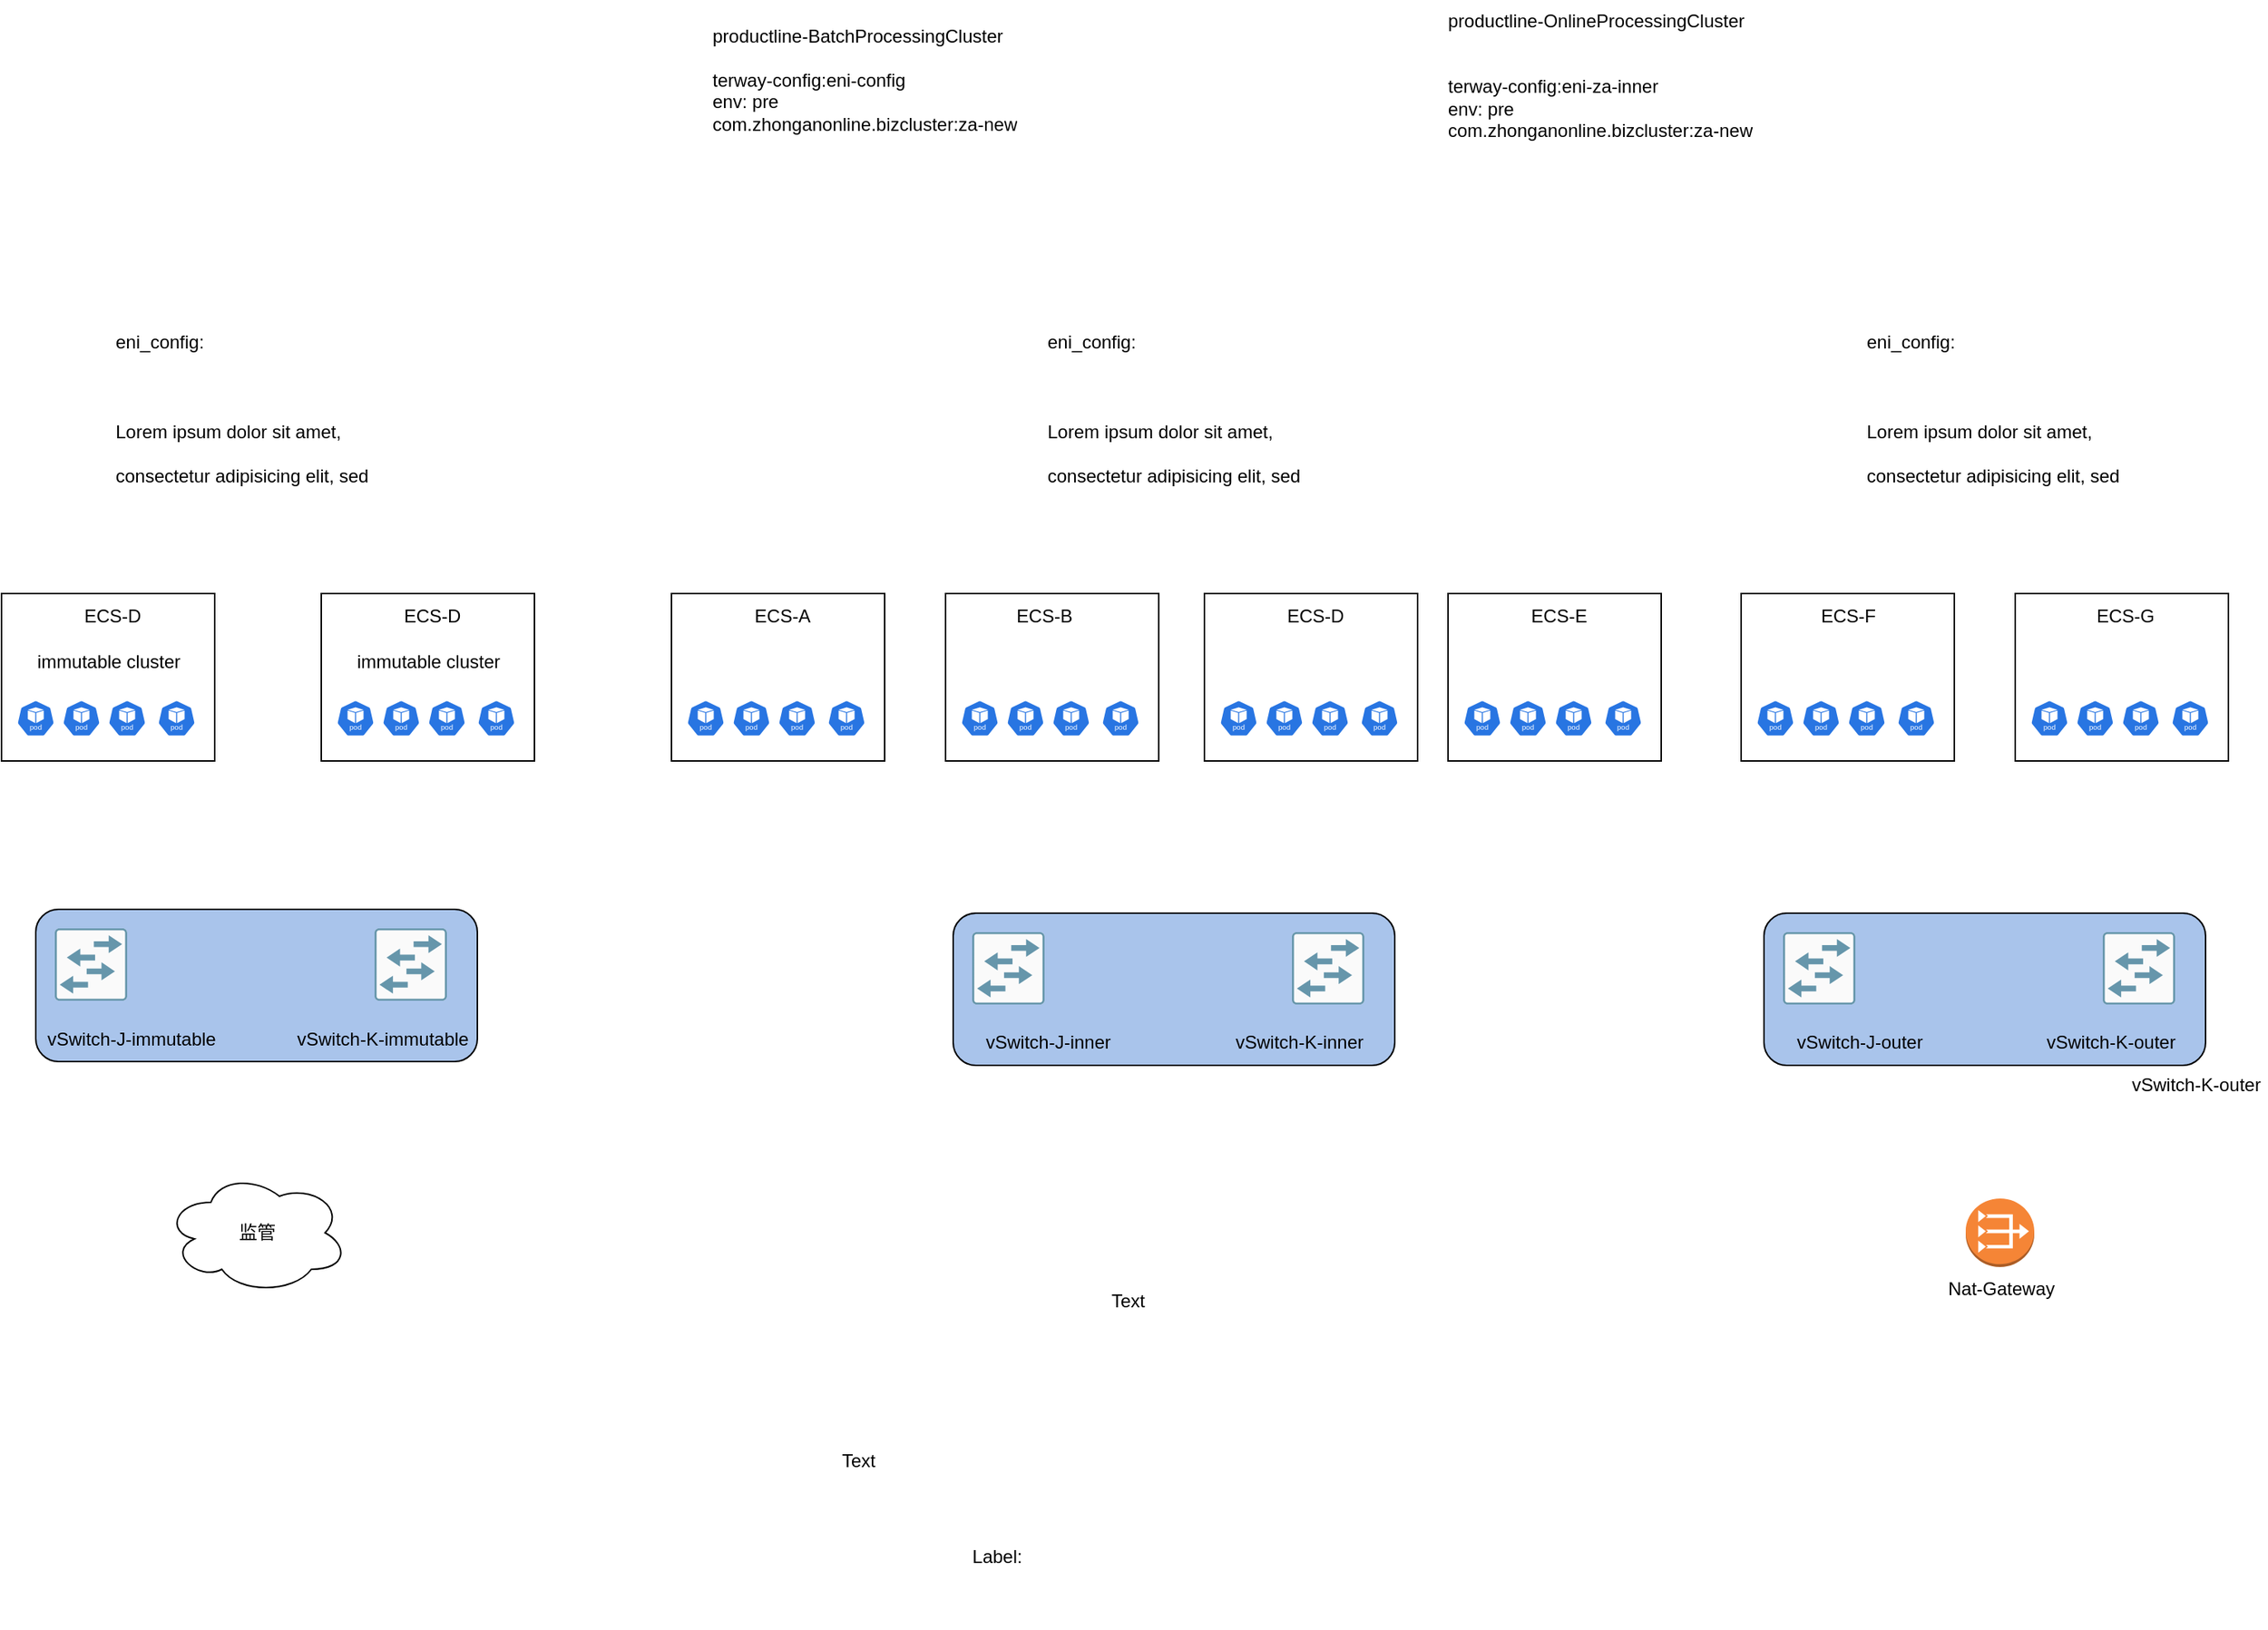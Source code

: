 <mxfile version="25.0.3">
  <diagram name="第 1 页" id="kJxC6Npdhp8nCNM10vmH">
    <mxGraphModel dx="2914" dy="2052" grid="1" gridSize="10" guides="1" tooltips="1" connect="1" arrows="1" fold="1" page="1" pageScale="1" pageWidth="827" pageHeight="1169" math="0" shadow="0">
      <root>
        <mxCell id="0" />
        <mxCell id="1" parent="0" />
        <mxCell id="A1YGVAfJYUu_LtT2yqfL-76" value="" style="rounded=1;whiteSpace=wrap;html=1;fillColor=#A9C4EB;" vertex="1" parent="1">
          <mxGeometry x="-307.5" y="397.5" width="290" height="100" as="geometry" />
        </mxCell>
        <mxCell id="A1YGVAfJYUu_LtT2yqfL-1" value="" style="rounded=0;whiteSpace=wrap;html=1;" vertex="1" parent="1">
          <mxGeometry x="110" y="190" width="140" height="110" as="geometry" />
        </mxCell>
        <mxCell id="A1YGVAfJYUu_LtT2yqfL-10" value="&lt;h1 style=&quot;margin-top: 0px;&quot;&gt;&lt;span style=&quot;font-size: 12px; font-weight: 400;&quot;&gt;eni_config:&lt;/span&gt;&lt;/h1&gt;&lt;div&gt;&lt;span style=&quot;font-size: 12px; font-weight: 400;&quot;&gt;&lt;br&gt;&lt;/span&gt;&lt;/div&gt;&lt;h1 style=&quot;margin-top: 0px;&quot;&gt;&lt;span style=&quot;background-color: initial; font-size: 12px; font-weight: normal;&quot;&gt;Lorem ipsum dolor sit amet, consectetur adipisicing elit, sed do eiusmod tempor incididunt ut labore et dolore magna aliqua.&lt;/span&gt;&lt;/h1&gt;" style="text;html=1;whiteSpace=wrap;overflow=hidden;rounded=0;" vertex="1" parent="1">
          <mxGeometry x="-257.5" width="180" height="120" as="geometry" />
        </mxCell>
        <mxCell id="A1YGVAfJYUu_LtT2yqfL-11" value="&lt;h1 style=&quot;margin-top: 0px;&quot;&gt;&lt;span style=&quot;font-size: 12px; font-weight: 400;&quot;&gt;eni_config:&lt;/span&gt;&lt;/h1&gt;&lt;div&gt;&lt;span style=&quot;font-size: 12px; font-weight: 400;&quot;&gt;&lt;br&gt;&lt;/span&gt;&lt;/div&gt;&lt;h1 style=&quot;margin-top: 0px;&quot;&gt;&lt;span style=&quot;background-color: initial; font-size: 12px; font-weight: normal;&quot;&gt;Lorem ipsum dolor sit amet, consectetur adipisicing elit, sed do eiusmod tempor incididunt ut labore et dolore magna aliqua.&lt;/span&gt;&lt;/h1&gt;" style="text;html=1;whiteSpace=wrap;overflow=hidden;rounded=0;" vertex="1" parent="1">
          <mxGeometry x="355" width="180" height="120" as="geometry" />
        </mxCell>
        <mxCell id="A1YGVAfJYUu_LtT2yqfL-12" value="Nat-Gateway&lt;div&gt;&lt;br&gt;&lt;/div&gt;" style="outlineConnect=0;dashed=0;verticalLabelPosition=bottom;verticalAlign=top;align=center;html=1;shape=mxgraph.aws3.vpc_nat_gateway;fillColor=#F58536;gradientColor=none;" vertex="1" parent="1">
          <mxGeometry x="960" y="587.5" width="45" height="45" as="geometry" />
        </mxCell>
        <mxCell id="A1YGVAfJYUu_LtT2yqfL-13" value="" style="aspect=fixed;sketch=0;html=1;dashed=0;whitespace=wrap;verticalLabelPosition=bottom;verticalAlign=top;fillColor=#2875E2;strokeColor=#ffffff;points=[[0.005,0.63,0],[0.1,0.2,0],[0.9,0.2,0],[0.5,0,0],[0.995,0.63,0],[0.72,0.99,0],[0.5,1,0],[0.28,0.99,0]];shape=mxgraph.kubernetes.icon2;kubernetesLabel=1;prIcon=pod" vertex="1" parent="1">
          <mxGeometry x="120" y="260" width="25" height="24" as="geometry" />
        </mxCell>
        <mxCell id="A1YGVAfJYUu_LtT2yqfL-14" value="" style="aspect=fixed;sketch=0;html=1;dashed=0;whitespace=wrap;verticalLabelPosition=bottom;verticalAlign=top;fillColor=#2875E2;strokeColor=#ffffff;points=[[0.005,0.63,0],[0.1,0.2,0],[0.9,0.2,0],[0.5,0,0],[0.995,0.63,0],[0.72,0.99,0],[0.5,1,0],[0.28,0.99,0]];shape=mxgraph.kubernetes.icon2;kubernetesLabel=1;prIcon=pod" vertex="1" parent="1">
          <mxGeometry x="150" y="260" width="25" height="24" as="geometry" />
        </mxCell>
        <mxCell id="A1YGVAfJYUu_LtT2yqfL-15" value="" style="aspect=fixed;sketch=0;html=1;dashed=0;whitespace=wrap;verticalLabelPosition=bottom;verticalAlign=top;fillColor=#2875E2;strokeColor=#ffffff;points=[[0.005,0.63,0],[0.1,0.2,0],[0.9,0.2,0],[0.5,0,0],[0.995,0.63,0],[0.72,0.99,0],[0.5,1,0],[0.28,0.99,0]];shape=mxgraph.kubernetes.icon2;kubernetesLabel=1;prIcon=pod" vertex="1" parent="1">
          <mxGeometry x="212.5" y="260" width="25" height="24" as="geometry" />
        </mxCell>
        <mxCell id="A1YGVAfJYUu_LtT2yqfL-16" value="" style="aspect=fixed;sketch=0;html=1;dashed=0;whitespace=wrap;verticalLabelPosition=bottom;verticalAlign=top;fillColor=#2875E2;strokeColor=#ffffff;points=[[0.005,0.63,0],[0.1,0.2,0],[0.9,0.2,0],[0.5,0,0],[0.995,0.63,0],[0.72,0.99,0],[0.5,1,0],[0.28,0.99,0]];shape=mxgraph.kubernetes.icon2;kubernetesLabel=1;prIcon=pod" vertex="1" parent="1">
          <mxGeometry x="180" y="260" width="25" height="24" as="geometry" />
        </mxCell>
        <mxCell id="A1YGVAfJYUu_LtT2yqfL-19" value="" style="rounded=0;whiteSpace=wrap;html=1;" vertex="1" parent="1">
          <mxGeometry x="290" y="190" width="140" height="110" as="geometry" />
        </mxCell>
        <mxCell id="A1YGVAfJYUu_LtT2yqfL-20" value="" style="aspect=fixed;sketch=0;html=1;dashed=0;whitespace=wrap;verticalLabelPosition=bottom;verticalAlign=top;fillColor=#2875E2;strokeColor=#ffffff;points=[[0.005,0.63,0],[0.1,0.2,0],[0.9,0.2,0],[0.5,0,0],[0.995,0.63,0],[0.72,0.99,0],[0.5,1,0],[0.28,0.99,0]];shape=mxgraph.kubernetes.icon2;kubernetesLabel=1;prIcon=pod" vertex="1" parent="1">
          <mxGeometry x="300" y="260" width="25" height="24" as="geometry" />
        </mxCell>
        <mxCell id="A1YGVAfJYUu_LtT2yqfL-21" value="" style="aspect=fixed;sketch=0;html=1;dashed=0;whitespace=wrap;verticalLabelPosition=bottom;verticalAlign=top;fillColor=#2875E2;strokeColor=#ffffff;points=[[0.005,0.63,0],[0.1,0.2,0],[0.9,0.2,0],[0.5,0,0],[0.995,0.63,0],[0.72,0.99,0],[0.5,1,0],[0.28,0.99,0]];shape=mxgraph.kubernetes.icon2;kubernetesLabel=1;prIcon=pod" vertex="1" parent="1">
          <mxGeometry x="330" y="260" width="25" height="24" as="geometry" />
        </mxCell>
        <mxCell id="A1YGVAfJYUu_LtT2yqfL-22" value="" style="aspect=fixed;sketch=0;html=1;dashed=0;whitespace=wrap;verticalLabelPosition=bottom;verticalAlign=top;fillColor=#2875E2;strokeColor=#ffffff;points=[[0.005,0.63,0],[0.1,0.2,0],[0.9,0.2,0],[0.5,0,0],[0.995,0.63,0],[0.72,0.99,0],[0.5,1,0],[0.28,0.99,0]];shape=mxgraph.kubernetes.icon2;kubernetesLabel=1;prIcon=pod" vertex="1" parent="1">
          <mxGeometry x="392.5" y="260" width="25" height="24" as="geometry" />
        </mxCell>
        <mxCell id="A1YGVAfJYUu_LtT2yqfL-23" value="" style="aspect=fixed;sketch=0;html=1;dashed=0;whitespace=wrap;verticalLabelPosition=bottom;verticalAlign=top;fillColor=#2875E2;strokeColor=#ffffff;points=[[0.005,0.63,0],[0.1,0.2,0],[0.9,0.2,0],[0.5,0,0],[0.995,0.63,0],[0.72,0.99,0],[0.5,1,0],[0.28,0.99,0]];shape=mxgraph.kubernetes.icon2;kubernetesLabel=1;prIcon=pod" vertex="1" parent="1">
          <mxGeometry x="360" y="260" width="25" height="24" as="geometry" />
        </mxCell>
        <mxCell id="A1YGVAfJYUu_LtT2yqfL-24" value="" style="rounded=0;whiteSpace=wrap;html=1;" vertex="1" parent="1">
          <mxGeometry x="812.5" y="190" width="140" height="110" as="geometry" />
        </mxCell>
        <mxCell id="A1YGVAfJYUu_LtT2yqfL-25" value="" style="aspect=fixed;sketch=0;html=1;dashed=0;whitespace=wrap;verticalLabelPosition=bottom;verticalAlign=top;fillColor=#2875E2;strokeColor=#ffffff;points=[[0.005,0.63,0],[0.1,0.2,0],[0.9,0.2,0],[0.5,0,0],[0.995,0.63,0],[0.72,0.99,0],[0.5,1,0],[0.28,0.99,0]];shape=mxgraph.kubernetes.icon2;kubernetesLabel=1;prIcon=pod" vertex="1" parent="1">
          <mxGeometry x="822.5" y="260" width="25" height="24" as="geometry" />
        </mxCell>
        <mxCell id="A1YGVAfJYUu_LtT2yqfL-26" value="" style="aspect=fixed;sketch=0;html=1;dashed=0;whitespace=wrap;verticalLabelPosition=bottom;verticalAlign=top;fillColor=#2875E2;strokeColor=#ffffff;points=[[0.005,0.63,0],[0.1,0.2,0],[0.9,0.2,0],[0.5,0,0],[0.995,0.63,0],[0.72,0.99,0],[0.5,1,0],[0.28,0.99,0]];shape=mxgraph.kubernetes.icon2;kubernetesLabel=1;prIcon=pod" vertex="1" parent="1">
          <mxGeometry x="852.5" y="260" width="25" height="24" as="geometry" />
        </mxCell>
        <mxCell id="A1YGVAfJYUu_LtT2yqfL-27" value="" style="aspect=fixed;sketch=0;html=1;dashed=0;whitespace=wrap;verticalLabelPosition=bottom;verticalAlign=top;fillColor=#2875E2;strokeColor=#ffffff;points=[[0.005,0.63,0],[0.1,0.2,0],[0.9,0.2,0],[0.5,0,0],[0.995,0.63,0],[0.72,0.99,0],[0.5,1,0],[0.28,0.99,0]];shape=mxgraph.kubernetes.icon2;kubernetesLabel=1;prIcon=pod" vertex="1" parent="1">
          <mxGeometry x="915" y="260" width="25" height="24" as="geometry" />
        </mxCell>
        <mxCell id="A1YGVAfJYUu_LtT2yqfL-28" value="" style="aspect=fixed;sketch=0;html=1;dashed=0;whitespace=wrap;verticalLabelPosition=bottom;verticalAlign=top;fillColor=#2875E2;strokeColor=#ffffff;points=[[0.005,0.63,0],[0.1,0.2,0],[0.9,0.2,0],[0.5,0,0],[0.995,0.63,0],[0.72,0.99,0],[0.5,1,0],[0.28,0.99,0]];shape=mxgraph.kubernetes.icon2;kubernetesLabel=1;prIcon=pod" vertex="1" parent="1">
          <mxGeometry x="882.5" y="260" width="25" height="24" as="geometry" />
        </mxCell>
        <mxCell id="A1YGVAfJYUu_LtT2yqfL-29" value="" style="rounded=0;whiteSpace=wrap;html=1;" vertex="1" parent="1">
          <mxGeometry x="992.5" y="190" width="140" height="110" as="geometry" />
        </mxCell>
        <mxCell id="A1YGVAfJYUu_LtT2yqfL-30" value="" style="aspect=fixed;sketch=0;html=1;dashed=0;whitespace=wrap;verticalLabelPosition=bottom;verticalAlign=top;fillColor=#2875E2;strokeColor=#ffffff;points=[[0.005,0.63,0],[0.1,0.2,0],[0.9,0.2,0],[0.5,0,0],[0.995,0.63,0],[0.72,0.99,0],[0.5,1,0],[0.28,0.99,0]];shape=mxgraph.kubernetes.icon2;kubernetesLabel=1;prIcon=pod" vertex="1" parent="1">
          <mxGeometry x="1002.5" y="260" width="25" height="24" as="geometry" />
        </mxCell>
        <mxCell id="A1YGVAfJYUu_LtT2yqfL-31" value="" style="aspect=fixed;sketch=0;html=1;dashed=0;whitespace=wrap;verticalLabelPosition=bottom;verticalAlign=top;fillColor=#2875E2;strokeColor=#ffffff;points=[[0.005,0.63,0],[0.1,0.2,0],[0.9,0.2,0],[0.5,0,0],[0.995,0.63,0],[0.72,0.99,0],[0.5,1,0],[0.28,0.99,0]];shape=mxgraph.kubernetes.icon2;kubernetesLabel=1;prIcon=pod" vertex="1" parent="1">
          <mxGeometry x="1032.5" y="260" width="25" height="24" as="geometry" />
        </mxCell>
        <mxCell id="A1YGVAfJYUu_LtT2yqfL-32" value="" style="aspect=fixed;sketch=0;html=1;dashed=0;whitespace=wrap;verticalLabelPosition=bottom;verticalAlign=top;fillColor=#2875E2;strokeColor=#ffffff;points=[[0.005,0.63,0],[0.1,0.2,0],[0.9,0.2,0],[0.5,0,0],[0.995,0.63,0],[0.72,0.99,0],[0.5,1,0],[0.28,0.99,0]];shape=mxgraph.kubernetes.icon2;kubernetesLabel=1;prIcon=pod" vertex="1" parent="1">
          <mxGeometry x="1095" y="260" width="25" height="24" as="geometry" />
        </mxCell>
        <mxCell id="A1YGVAfJYUu_LtT2yqfL-33" value="" style="aspect=fixed;sketch=0;html=1;dashed=0;whitespace=wrap;verticalLabelPosition=bottom;verticalAlign=top;fillColor=#2875E2;strokeColor=#ffffff;points=[[0.005,0.63,0],[0.1,0.2,0],[0.9,0.2,0],[0.5,0,0],[0.995,0.63,0],[0.72,0.99,0],[0.5,1,0],[0.28,0.99,0]];shape=mxgraph.kubernetes.icon2;kubernetesLabel=1;prIcon=pod" vertex="1" parent="1">
          <mxGeometry x="1062.5" y="260" width="25" height="24" as="geometry" />
        </mxCell>
        <mxCell id="A1YGVAfJYUu_LtT2yqfL-38" value="ECS-A" style="text;html=1;align=center;verticalAlign=middle;whiteSpace=wrap;rounded=0;" vertex="1" parent="1">
          <mxGeometry x="152.5" y="190" width="60" height="30" as="geometry" />
        </mxCell>
        <mxCell id="A1YGVAfJYUu_LtT2yqfL-39" value="ECS-G" style="text;html=1;align=center;verticalAlign=middle;whiteSpace=wrap;rounded=0;" vertex="1" parent="1">
          <mxGeometry x="1035" y="190" width="60" height="30" as="geometry" />
        </mxCell>
        <mxCell id="A1YGVAfJYUu_LtT2yqfL-40" value="ECS-F" style="text;html=1;align=center;verticalAlign=middle;whiteSpace=wrap;rounded=0;" vertex="1" parent="1">
          <mxGeometry x="852.5" y="190" width="60" height="30" as="geometry" />
        </mxCell>
        <mxCell id="A1YGVAfJYUu_LtT2yqfL-41" value="ECS-B" style="text;html=1;align=center;verticalAlign=middle;whiteSpace=wrap;rounded=0;" vertex="1" parent="1">
          <mxGeometry x="325" y="190" width="60" height="30" as="geometry" />
        </mxCell>
        <mxCell id="A1YGVAfJYUu_LtT2yqfL-44" value="vSwitch-K-outer" style="text;html=1;align=center;verticalAlign=middle;whiteSpace=wrap;rounded=0;" vertex="1" parent="1">
          <mxGeometry x="1065" y="497.5" width="92.5" height="30" as="geometry" />
        </mxCell>
        <mxCell id="A1YGVAfJYUu_LtT2yqfL-52" value="" style="rounded=0;whiteSpace=wrap;html=1;" vertex="1" parent="1">
          <mxGeometry x="-120" y="190" width="140" height="110" as="geometry" />
        </mxCell>
        <mxCell id="A1YGVAfJYUu_LtT2yqfL-53" value="" style="aspect=fixed;sketch=0;html=1;dashed=0;whitespace=wrap;verticalLabelPosition=bottom;verticalAlign=top;fillColor=#2875E2;strokeColor=#ffffff;points=[[0.005,0.63,0],[0.1,0.2,0],[0.9,0.2,0],[0.5,0,0],[0.995,0.63,0],[0.72,0.99,0],[0.5,1,0],[0.28,0.99,0]];shape=mxgraph.kubernetes.icon2;kubernetesLabel=1;prIcon=pod" vertex="1" parent="1">
          <mxGeometry x="-110" y="260" width="25" height="24" as="geometry" />
        </mxCell>
        <mxCell id="A1YGVAfJYUu_LtT2yqfL-54" value="" style="aspect=fixed;sketch=0;html=1;dashed=0;whitespace=wrap;verticalLabelPosition=bottom;verticalAlign=top;fillColor=#2875E2;strokeColor=#ffffff;points=[[0.005,0.63,0],[0.1,0.2,0],[0.9,0.2,0],[0.5,0,0],[0.995,0.63,0],[0.72,0.99,0],[0.5,1,0],[0.28,0.99,0]];shape=mxgraph.kubernetes.icon2;kubernetesLabel=1;prIcon=pod" vertex="1" parent="1">
          <mxGeometry x="-80" y="260" width="25" height="24" as="geometry" />
        </mxCell>
        <mxCell id="A1YGVAfJYUu_LtT2yqfL-55" value="" style="aspect=fixed;sketch=0;html=1;dashed=0;whitespace=wrap;verticalLabelPosition=bottom;verticalAlign=top;fillColor=#2875E2;strokeColor=#ffffff;points=[[0.005,0.63,0],[0.1,0.2,0],[0.9,0.2,0],[0.5,0,0],[0.995,0.63,0],[0.72,0.99,0],[0.5,1,0],[0.28,0.99,0]];shape=mxgraph.kubernetes.icon2;kubernetesLabel=1;prIcon=pod" vertex="1" parent="1">
          <mxGeometry x="-17.5" y="260" width="25" height="24" as="geometry" />
        </mxCell>
        <mxCell id="A1YGVAfJYUu_LtT2yqfL-56" value="" style="aspect=fixed;sketch=0;html=1;dashed=0;whitespace=wrap;verticalLabelPosition=bottom;verticalAlign=top;fillColor=#2875E2;strokeColor=#ffffff;points=[[0.005,0.63,0],[0.1,0.2,0],[0.9,0.2,0],[0.5,0,0],[0.995,0.63,0],[0.72,0.99,0],[0.5,1,0],[0.28,0.99,0]];shape=mxgraph.kubernetes.icon2;kubernetesLabel=1;prIcon=pod" vertex="1" parent="1">
          <mxGeometry x="-50" y="260" width="25" height="24" as="geometry" />
        </mxCell>
        <mxCell id="A1YGVAfJYUu_LtT2yqfL-57" value="ECS-D" style="text;html=1;align=center;verticalAlign=middle;whiteSpace=wrap;rounded=0;" vertex="1" parent="1">
          <mxGeometry x="-77.5" y="190" width="60" height="30" as="geometry" />
        </mxCell>
        <mxCell id="A1YGVAfJYUu_LtT2yqfL-58" value="监管" style="ellipse;shape=cloud;whiteSpace=wrap;html=1;" vertex="1" parent="1">
          <mxGeometry x="-222.5" y="570" width="120" height="80" as="geometry" />
        </mxCell>
        <mxCell id="A1YGVAfJYUu_LtT2yqfL-59" value="" style="sketch=0;points=[[0.015,0.015,0],[0.985,0.015,0],[0.985,0.985,0],[0.015,0.985,0],[0.25,0,0],[0.5,0,0],[0.75,0,0],[1,0.25,0],[1,0.5,0],[1,0.75,0],[0.75,1,0],[0.5,1,0],[0.25,1,0],[0,0.75,0],[0,0.5,0],[0,0.25,0]];verticalLabelPosition=bottom;html=1;verticalAlign=top;aspect=fixed;align=center;pointerEvents=1;shape=mxgraph.cisco19.rect;prIcon=workgroup_switch;fillColor=#FAFAFA;strokeColor=#6696AB;" vertex="1" parent="1">
          <mxGeometry x="-295" y="410" width="47.5" height="47.5" as="geometry" />
        </mxCell>
        <mxCell id="A1YGVAfJYUu_LtT2yqfL-60" value="immutable cluster" style="text;html=1;align=center;verticalAlign=middle;whiteSpace=wrap;rounded=0;" vertex="1" parent="1">
          <mxGeometry x="-103.5" y="220" width="107" height="30" as="geometry" />
        </mxCell>
        <mxCell id="A1YGVAfJYUu_LtT2yqfL-66" value="vSwitch-J-immutable" style="text;html=1;align=center;verticalAlign=middle;whiteSpace=wrap;rounded=0;" vertex="1" parent="1">
          <mxGeometry x="-307.5" y="467.5" width="125" height="30" as="geometry" />
        </mxCell>
        <mxCell id="A1YGVAfJYUu_LtT2yqfL-67" value="vSwitch-K-immutable" style="text;html=1;align=center;verticalAlign=middle;whiteSpace=wrap;rounded=0;" vertex="1" parent="1">
          <mxGeometry x="-137.5" y="467.5" width="115" height="30" as="geometry" />
        </mxCell>
        <mxCell id="A1YGVAfJYUu_LtT2yqfL-68" value="" style="sketch=0;points=[[0.015,0.015,0],[0.985,0.015,0],[0.985,0.985,0],[0.015,0.985,0],[0.25,0,0],[0.5,0,0],[0.75,0,0],[1,0.25,0],[1,0.5,0],[1,0.75,0],[0.75,1,0],[0.5,1,0],[0.25,1,0],[0,0.75,0],[0,0.5,0],[0,0.25,0]];verticalLabelPosition=bottom;html=1;verticalAlign=top;aspect=fixed;align=center;pointerEvents=1;shape=mxgraph.cisco19.rect;prIcon=workgroup_switch;fillColor=#FAFAFA;strokeColor=#6696AB;" vertex="1" parent="1">
          <mxGeometry x="-85" y="410" width="47.5" height="47.5" as="geometry" />
        </mxCell>
        <mxCell id="A1YGVAfJYUu_LtT2yqfL-69" value="" style="rounded=0;whiteSpace=wrap;html=1;" vertex="1" parent="1">
          <mxGeometry x="-330" y="190" width="140" height="110" as="geometry" />
        </mxCell>
        <mxCell id="A1YGVAfJYUu_LtT2yqfL-70" value="" style="aspect=fixed;sketch=0;html=1;dashed=0;whitespace=wrap;verticalLabelPosition=bottom;verticalAlign=top;fillColor=#2875E2;strokeColor=#ffffff;points=[[0.005,0.63,0],[0.1,0.2,0],[0.9,0.2,0],[0.5,0,0],[0.995,0.63,0],[0.72,0.99,0],[0.5,1,0],[0.28,0.99,0]];shape=mxgraph.kubernetes.icon2;kubernetesLabel=1;prIcon=pod" vertex="1" parent="1">
          <mxGeometry x="-320" y="260" width="25" height="24" as="geometry" />
        </mxCell>
        <mxCell id="A1YGVAfJYUu_LtT2yqfL-71" value="" style="aspect=fixed;sketch=0;html=1;dashed=0;whitespace=wrap;verticalLabelPosition=bottom;verticalAlign=top;fillColor=#2875E2;strokeColor=#ffffff;points=[[0.005,0.63,0],[0.1,0.2,0],[0.9,0.2,0],[0.5,0,0],[0.995,0.63,0],[0.72,0.99,0],[0.5,1,0],[0.28,0.99,0]];shape=mxgraph.kubernetes.icon2;kubernetesLabel=1;prIcon=pod" vertex="1" parent="1">
          <mxGeometry x="-290" y="260" width="25" height="24" as="geometry" />
        </mxCell>
        <mxCell id="A1YGVAfJYUu_LtT2yqfL-72" value="" style="aspect=fixed;sketch=0;html=1;dashed=0;whitespace=wrap;verticalLabelPosition=bottom;verticalAlign=top;fillColor=#2875E2;strokeColor=#ffffff;points=[[0.005,0.63,0],[0.1,0.2,0],[0.9,0.2,0],[0.5,0,0],[0.995,0.63,0],[0.72,0.99,0],[0.5,1,0],[0.28,0.99,0]];shape=mxgraph.kubernetes.icon2;kubernetesLabel=1;prIcon=pod" vertex="1" parent="1">
          <mxGeometry x="-227.5" y="260" width="25" height="24" as="geometry" />
        </mxCell>
        <mxCell id="A1YGVAfJYUu_LtT2yqfL-73" value="" style="aspect=fixed;sketch=0;html=1;dashed=0;whitespace=wrap;verticalLabelPosition=bottom;verticalAlign=top;fillColor=#2875E2;strokeColor=#ffffff;points=[[0.005,0.63,0],[0.1,0.2,0],[0.9,0.2,0],[0.5,0,0],[0.995,0.63,0],[0.72,0.99,0],[0.5,1,0],[0.28,0.99,0]];shape=mxgraph.kubernetes.icon2;kubernetesLabel=1;prIcon=pod" vertex="1" parent="1">
          <mxGeometry x="-260" y="260" width="25" height="24" as="geometry" />
        </mxCell>
        <mxCell id="A1YGVAfJYUu_LtT2yqfL-74" value="ECS-D" style="text;html=1;align=center;verticalAlign=middle;whiteSpace=wrap;rounded=0;" vertex="1" parent="1">
          <mxGeometry x="-287.5" y="190" width="60" height="30" as="geometry" />
        </mxCell>
        <mxCell id="A1YGVAfJYUu_LtT2yqfL-75" value="immutable cluster" style="text;html=1;align=center;verticalAlign=middle;whiteSpace=wrap;rounded=0;" vertex="1" parent="1">
          <mxGeometry x="-313.5" y="220" width="107" height="30" as="geometry" />
        </mxCell>
        <mxCell id="A1YGVAfJYUu_LtT2yqfL-77" value="&lt;h1 style=&quot;margin-top: 0px;&quot;&gt;&lt;span style=&quot;font-size: 12px; font-weight: 400;&quot;&gt;eni_config:&lt;/span&gt;&lt;/h1&gt;&lt;div&gt;&lt;span style=&quot;font-size: 12px; font-weight: 400;&quot;&gt;&lt;br&gt;&lt;/span&gt;&lt;/div&gt;&lt;h1 style=&quot;margin-top: 0px;&quot;&gt;&lt;span style=&quot;background-color: initial; font-size: 12px; font-weight: normal;&quot;&gt;Lorem ipsum dolor sit amet, consectetur adipisicing elit, sed do eiusmod tempor incididunt ut labore et dolore magna aliqua.&lt;/span&gt;&lt;/h1&gt;" style="text;html=1;whiteSpace=wrap;overflow=hidden;rounded=0;" vertex="1" parent="1">
          <mxGeometry x="892.5" width="180" height="120" as="geometry" />
        </mxCell>
        <mxCell id="A1YGVAfJYUu_LtT2yqfL-78" value="" style="rounded=0;whiteSpace=wrap;html=1;" vertex="1" parent="1">
          <mxGeometry x="460" y="190" width="140" height="110" as="geometry" />
        </mxCell>
        <mxCell id="A1YGVAfJYUu_LtT2yqfL-79" value="" style="aspect=fixed;sketch=0;html=1;dashed=0;whitespace=wrap;verticalLabelPosition=bottom;verticalAlign=top;fillColor=#2875E2;strokeColor=#ffffff;points=[[0.005,0.63,0],[0.1,0.2,0],[0.9,0.2,0],[0.5,0,0],[0.995,0.63,0],[0.72,0.99,0],[0.5,1,0],[0.28,0.99,0]];shape=mxgraph.kubernetes.icon2;kubernetesLabel=1;prIcon=pod" vertex="1" parent="1">
          <mxGeometry x="470" y="260" width="25" height="24" as="geometry" />
        </mxCell>
        <mxCell id="A1YGVAfJYUu_LtT2yqfL-80" value="" style="aspect=fixed;sketch=0;html=1;dashed=0;whitespace=wrap;verticalLabelPosition=bottom;verticalAlign=top;fillColor=#2875E2;strokeColor=#ffffff;points=[[0.005,0.63,0],[0.1,0.2,0],[0.9,0.2,0],[0.5,0,0],[0.995,0.63,0],[0.72,0.99,0],[0.5,1,0],[0.28,0.99,0]];shape=mxgraph.kubernetes.icon2;kubernetesLabel=1;prIcon=pod" vertex="1" parent="1">
          <mxGeometry x="500" y="260" width="25" height="24" as="geometry" />
        </mxCell>
        <mxCell id="A1YGVAfJYUu_LtT2yqfL-81" value="" style="aspect=fixed;sketch=0;html=1;dashed=0;whitespace=wrap;verticalLabelPosition=bottom;verticalAlign=top;fillColor=#2875E2;strokeColor=#ffffff;points=[[0.005,0.63,0],[0.1,0.2,0],[0.9,0.2,0],[0.5,0,0],[0.995,0.63,0],[0.72,0.99,0],[0.5,1,0],[0.28,0.99,0]];shape=mxgraph.kubernetes.icon2;kubernetesLabel=1;prIcon=pod" vertex="1" parent="1">
          <mxGeometry x="562.5" y="260" width="25" height="24" as="geometry" />
        </mxCell>
        <mxCell id="A1YGVAfJYUu_LtT2yqfL-82" value="" style="aspect=fixed;sketch=0;html=1;dashed=0;whitespace=wrap;verticalLabelPosition=bottom;verticalAlign=top;fillColor=#2875E2;strokeColor=#ffffff;points=[[0.005,0.63,0],[0.1,0.2,0],[0.9,0.2,0],[0.5,0,0],[0.995,0.63,0],[0.72,0.99,0],[0.5,1,0],[0.28,0.99,0]];shape=mxgraph.kubernetes.icon2;kubernetesLabel=1;prIcon=pod" vertex="1" parent="1">
          <mxGeometry x="530" y="260" width="25" height="24" as="geometry" />
        </mxCell>
        <mxCell id="A1YGVAfJYUu_LtT2yqfL-83" value="ECS-D" style="text;html=1;align=center;verticalAlign=middle;whiteSpace=wrap;rounded=0;" vertex="1" parent="1">
          <mxGeometry x="502.5" y="190" width="60" height="30" as="geometry" />
        </mxCell>
        <mxCell id="A1YGVAfJYUu_LtT2yqfL-84" value="" style="rounded=0;whiteSpace=wrap;html=1;" vertex="1" parent="1">
          <mxGeometry x="620" y="190" width="140" height="110" as="geometry" />
        </mxCell>
        <mxCell id="A1YGVAfJYUu_LtT2yqfL-85" value="" style="aspect=fixed;sketch=0;html=1;dashed=0;whitespace=wrap;verticalLabelPosition=bottom;verticalAlign=top;fillColor=#2875E2;strokeColor=#ffffff;points=[[0.005,0.63,0],[0.1,0.2,0],[0.9,0.2,0],[0.5,0,0],[0.995,0.63,0],[0.72,0.99,0],[0.5,1,0],[0.28,0.99,0]];shape=mxgraph.kubernetes.icon2;kubernetesLabel=1;prIcon=pod" vertex="1" parent="1">
          <mxGeometry x="630" y="260" width="25" height="24" as="geometry" />
        </mxCell>
        <mxCell id="A1YGVAfJYUu_LtT2yqfL-86" value="" style="aspect=fixed;sketch=0;html=1;dashed=0;whitespace=wrap;verticalLabelPosition=bottom;verticalAlign=top;fillColor=#2875E2;strokeColor=#ffffff;points=[[0.005,0.63,0],[0.1,0.2,0],[0.9,0.2,0],[0.5,0,0],[0.995,0.63,0],[0.72,0.99,0],[0.5,1,0],[0.28,0.99,0]];shape=mxgraph.kubernetes.icon2;kubernetesLabel=1;prIcon=pod" vertex="1" parent="1">
          <mxGeometry x="660" y="260" width="25" height="24" as="geometry" />
        </mxCell>
        <mxCell id="A1YGVAfJYUu_LtT2yqfL-87" value="" style="aspect=fixed;sketch=0;html=1;dashed=0;whitespace=wrap;verticalLabelPosition=bottom;verticalAlign=top;fillColor=#2875E2;strokeColor=#ffffff;points=[[0.005,0.63,0],[0.1,0.2,0],[0.9,0.2,0],[0.5,0,0],[0.995,0.63,0],[0.72,0.99,0],[0.5,1,0],[0.28,0.99,0]];shape=mxgraph.kubernetes.icon2;kubernetesLabel=1;prIcon=pod" vertex="1" parent="1">
          <mxGeometry x="722.5" y="260" width="25" height="24" as="geometry" />
        </mxCell>
        <mxCell id="A1YGVAfJYUu_LtT2yqfL-88" value="" style="aspect=fixed;sketch=0;html=1;dashed=0;whitespace=wrap;verticalLabelPosition=bottom;verticalAlign=top;fillColor=#2875E2;strokeColor=#ffffff;points=[[0.005,0.63,0],[0.1,0.2,0],[0.9,0.2,0],[0.5,0,0],[0.995,0.63,0],[0.72,0.99,0],[0.5,1,0],[0.28,0.99,0]];shape=mxgraph.kubernetes.icon2;kubernetesLabel=1;prIcon=pod" vertex="1" parent="1">
          <mxGeometry x="690" y="260" width="25" height="24" as="geometry" />
        </mxCell>
        <mxCell id="A1YGVAfJYUu_LtT2yqfL-89" value="ECS-E" style="text;html=1;align=center;verticalAlign=middle;whiteSpace=wrap;rounded=0;" vertex="1" parent="1">
          <mxGeometry x="662.5" y="190" width="60" height="30" as="geometry" />
        </mxCell>
        <mxCell id="A1YGVAfJYUu_LtT2yqfL-96" value="" style="rounded=1;whiteSpace=wrap;html=1;fillColor=#A9C4EB;" vertex="1" parent="1">
          <mxGeometry x="295" y="400" width="290" height="100" as="geometry" />
        </mxCell>
        <mxCell id="A1YGVAfJYUu_LtT2yqfL-97" value="" style="sketch=0;points=[[0.015,0.015,0],[0.985,0.015,0],[0.985,0.985,0],[0.015,0.985,0],[0.25,0,0],[0.5,0,0],[0.75,0,0],[1,0.25,0],[1,0.5,0],[1,0.75,0],[0.75,1,0],[0.5,1,0],[0.25,1,0],[0,0.75,0],[0,0.5,0],[0,0.25,0]];verticalLabelPosition=bottom;html=1;verticalAlign=top;aspect=fixed;align=center;pointerEvents=1;shape=mxgraph.cisco19.rect;prIcon=workgroup_switch;fillColor=#FAFAFA;strokeColor=#6696AB;" vertex="1" parent="1">
          <mxGeometry x="307.5" y="412.5" width="47.5" height="47.5" as="geometry" />
        </mxCell>
        <mxCell id="A1YGVAfJYUu_LtT2yqfL-98" value="vSwitch-J-inner" style="text;html=1;align=center;verticalAlign=middle;whiteSpace=wrap;rounded=0;" vertex="1" parent="1">
          <mxGeometry x="295" y="470" width="125" height="30" as="geometry" />
        </mxCell>
        <mxCell id="A1YGVAfJYUu_LtT2yqfL-99" value="vSwitch-K-inner" style="text;html=1;align=center;verticalAlign=middle;whiteSpace=wrap;rounded=0;" vertex="1" parent="1">
          <mxGeometry x="465" y="470" width="115" height="30" as="geometry" />
        </mxCell>
        <mxCell id="A1YGVAfJYUu_LtT2yqfL-100" value="" style="sketch=0;points=[[0.015,0.015,0],[0.985,0.015,0],[0.985,0.985,0],[0.015,0.985,0],[0.25,0,0],[0.5,0,0],[0.75,0,0],[1,0.25,0],[1,0.5,0],[1,0.75,0],[0.75,1,0],[0.5,1,0],[0.25,1,0],[0,0.75,0],[0,0.5,0],[0,0.25,0]];verticalLabelPosition=bottom;html=1;verticalAlign=top;aspect=fixed;align=center;pointerEvents=1;shape=mxgraph.cisco19.rect;prIcon=workgroup_switch;fillColor=#FAFAFA;strokeColor=#6696AB;" vertex="1" parent="1">
          <mxGeometry x="517.5" y="412.5" width="47.5" height="47.5" as="geometry" />
        </mxCell>
        <mxCell id="A1YGVAfJYUu_LtT2yqfL-101" value="" style="rounded=1;whiteSpace=wrap;html=1;fillColor=#A9C4EB;" vertex="1" parent="1">
          <mxGeometry x="827.5" y="400" width="290" height="100" as="geometry" />
        </mxCell>
        <mxCell id="A1YGVAfJYUu_LtT2yqfL-102" value="" style="sketch=0;points=[[0.015,0.015,0],[0.985,0.015,0],[0.985,0.985,0],[0.015,0.985,0],[0.25,0,0],[0.5,0,0],[0.75,0,0],[1,0.25,0],[1,0.5,0],[1,0.75,0],[0.75,1,0],[0.5,1,0],[0.25,1,0],[0,0.75,0],[0,0.5,0],[0,0.25,0]];verticalLabelPosition=bottom;html=1;verticalAlign=top;aspect=fixed;align=center;pointerEvents=1;shape=mxgraph.cisco19.rect;prIcon=workgroup_switch;fillColor=#FAFAFA;strokeColor=#6696AB;" vertex="1" parent="1">
          <mxGeometry x="840" y="412.5" width="47.5" height="47.5" as="geometry" />
        </mxCell>
        <mxCell id="A1YGVAfJYUu_LtT2yqfL-103" value="vSwitch-J-outer" style="text;html=1;align=center;verticalAlign=middle;whiteSpace=wrap;rounded=0;" vertex="1" parent="1">
          <mxGeometry x="827.5" y="470" width="125" height="30" as="geometry" />
        </mxCell>
        <mxCell id="A1YGVAfJYUu_LtT2yqfL-104" value="vSwitch-K-outer" style="text;html=1;align=center;verticalAlign=middle;whiteSpace=wrap;rounded=0;" vertex="1" parent="1">
          <mxGeometry x="997.5" y="470" width="115" height="30" as="geometry" />
        </mxCell>
        <mxCell id="A1YGVAfJYUu_LtT2yqfL-105" value="" style="sketch=0;points=[[0.015,0.015,0],[0.985,0.015,0],[0.985,0.985,0],[0.015,0.985,0],[0.25,0,0],[0.5,0,0],[0.75,0,0],[1,0.25,0],[1,0.5,0],[1,0.75,0],[0.75,1,0],[0.5,1,0],[0.25,1,0],[0,0.75,0],[0,0.5,0],[0,0.25,0]];verticalLabelPosition=bottom;html=1;verticalAlign=top;aspect=fixed;align=center;pointerEvents=1;shape=mxgraph.cisco19.rect;prIcon=workgroup_switch;fillColor=#FAFAFA;strokeColor=#6696AB;" vertex="1" parent="1">
          <mxGeometry x="1050" y="412.5" width="47.5" height="47.5" as="geometry" />
        </mxCell>
        <mxCell id="A1YGVAfJYUu_LtT2yqfL-106" value="Text" style="text;html=1;align=left;verticalAlign=middle;whiteSpace=wrap;rounded=0;" vertex="1" parent="1">
          <mxGeometry x="220" y="710" width="190" height="100" as="geometry" />
        </mxCell>
        <mxCell id="A1YGVAfJYUu_LtT2yqfL-107" value="productline-BatchProcessingCluster&lt;div&gt;&lt;br&gt;&lt;/div&gt;&lt;div&gt;terway-config:eni-config&lt;/div&gt;&lt;div&gt;env: pre&lt;/div&gt;&lt;div&gt;com.zhonganonline.bizcluster:za-new&lt;/div&gt;" style="text;html=1;whiteSpace=wrap;overflow=hidden;rounded=0;" vertex="1" parent="1">
          <mxGeometry x="135" y="-190" width="245" height="120" as="geometry" />
        </mxCell>
        <mxCell id="A1YGVAfJYUu_LtT2yqfL-108" value="productline-OnlineProcessingCluster&lt;div&gt;&lt;br&gt;&lt;/div&gt;&lt;div&gt;&lt;br&gt;&lt;/div&gt;&lt;div&gt;&lt;div&gt;terway-config:eni-za-inner&lt;/div&gt;&lt;div&gt;env: pre&lt;/div&gt;&lt;div&gt;com.zhonganonline.bizcluster:za-new&lt;/div&gt;&lt;/div&gt;" style="text;html=1;whiteSpace=wrap;overflow=hidden;rounded=0;" vertex="1" parent="1">
          <mxGeometry x="617.5" y="-200" width="205" height="120" as="geometry" />
        </mxCell>
        <mxCell id="A1YGVAfJYUu_LtT2yqfL-109" value="Label:&lt;div&gt;&lt;br&gt;&lt;/div&gt;" style="text;html=1;align=center;verticalAlign=middle;whiteSpace=wrap;rounded=0;" vertex="1" parent="1">
          <mxGeometry x="228" y="790" width="192" height="80" as="geometry" />
        </mxCell>
        <mxCell id="A1YGVAfJYUu_LtT2yqfL-110" value="Text" style="text;html=1;align=center;verticalAlign=middle;whiteSpace=wrap;rounded=0;" vertex="1" parent="1">
          <mxGeometry x="380" y="640" width="60" height="30" as="geometry" />
        </mxCell>
      </root>
    </mxGraphModel>
  </diagram>
</mxfile>
